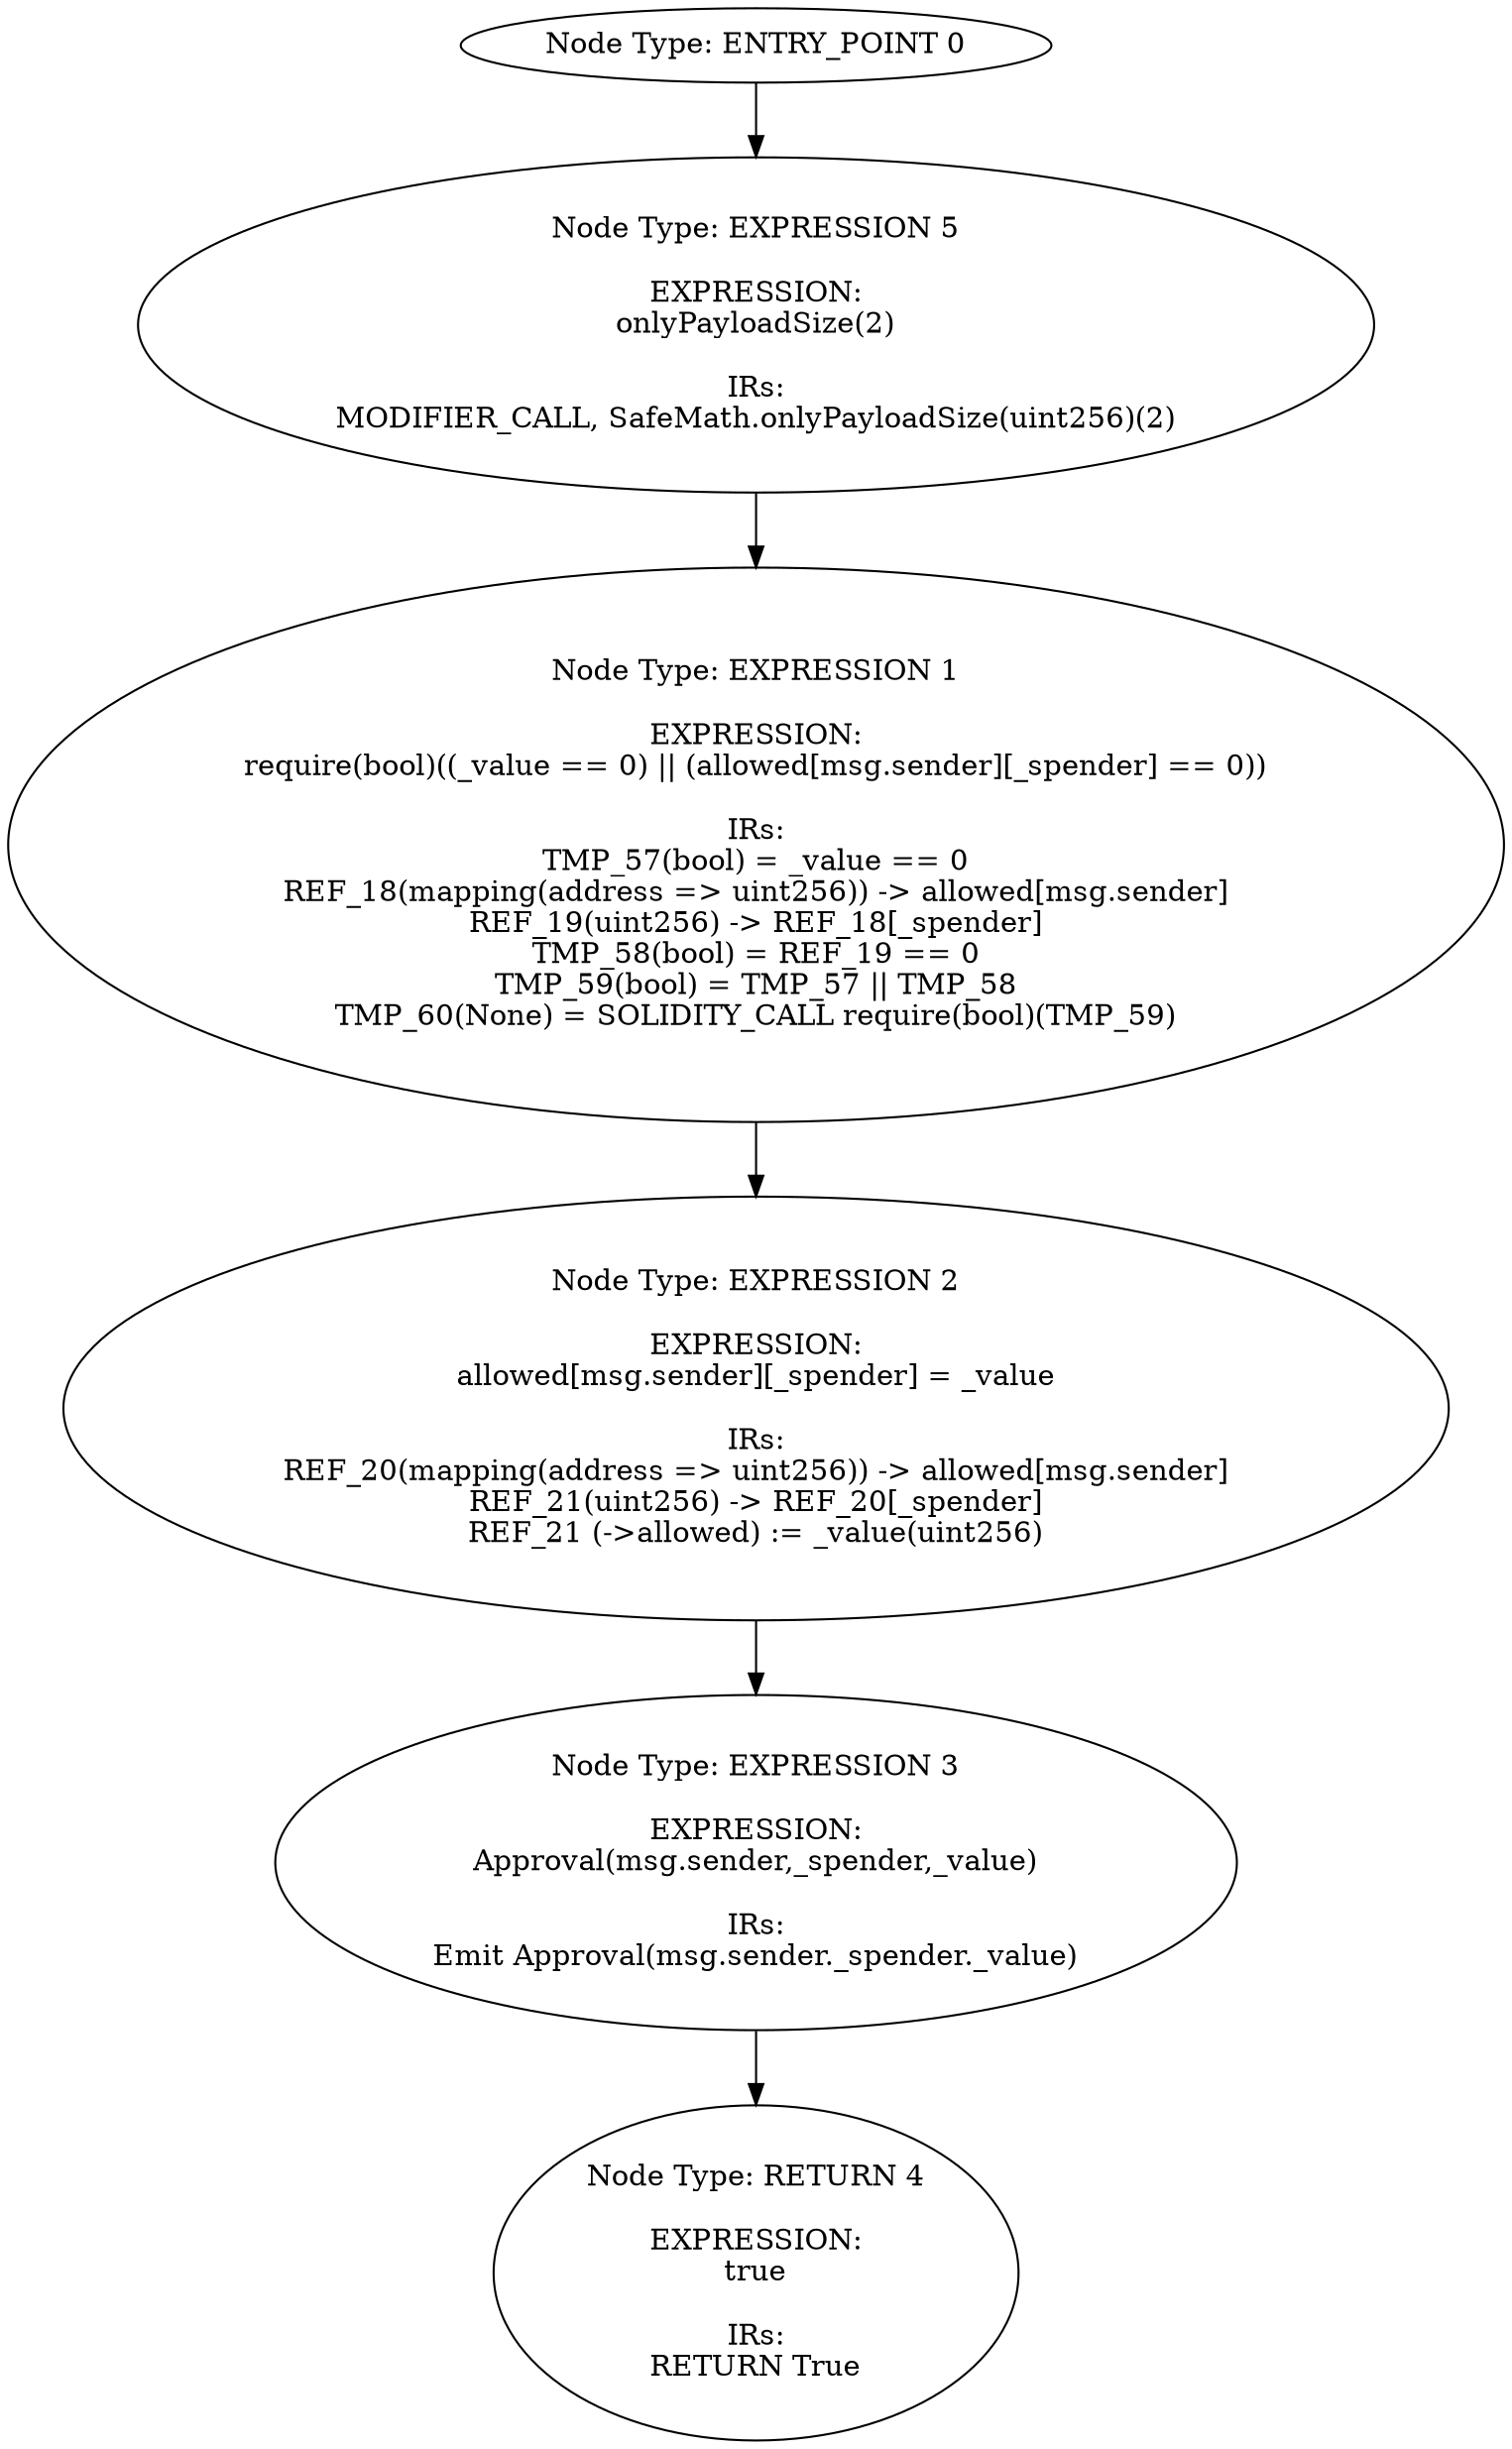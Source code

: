 digraph{
0[label="Node Type: ENTRY_POINT 0
"];
0->5;
1[label="Node Type: EXPRESSION 1

EXPRESSION:
require(bool)((_value == 0) || (allowed[msg.sender][_spender] == 0))

IRs:
TMP_57(bool) = _value == 0
REF_18(mapping(address => uint256)) -> allowed[msg.sender]
REF_19(uint256) -> REF_18[_spender]
TMP_58(bool) = REF_19 == 0
TMP_59(bool) = TMP_57 || TMP_58
TMP_60(None) = SOLIDITY_CALL require(bool)(TMP_59)"];
1->2;
2[label="Node Type: EXPRESSION 2

EXPRESSION:
allowed[msg.sender][_spender] = _value

IRs:
REF_20(mapping(address => uint256)) -> allowed[msg.sender]
REF_21(uint256) -> REF_20[_spender]
REF_21 (->allowed) := _value(uint256)"];
2->3;
3[label="Node Type: EXPRESSION 3

EXPRESSION:
Approval(msg.sender,_spender,_value)

IRs:
Emit Approval(msg.sender._spender._value)"];
3->4;
4[label="Node Type: RETURN 4

EXPRESSION:
true

IRs:
RETURN True"];
5[label="Node Type: EXPRESSION 5

EXPRESSION:
onlyPayloadSize(2)

IRs:
MODIFIER_CALL, SafeMath.onlyPayloadSize(uint256)(2)"];
5->1;
}
